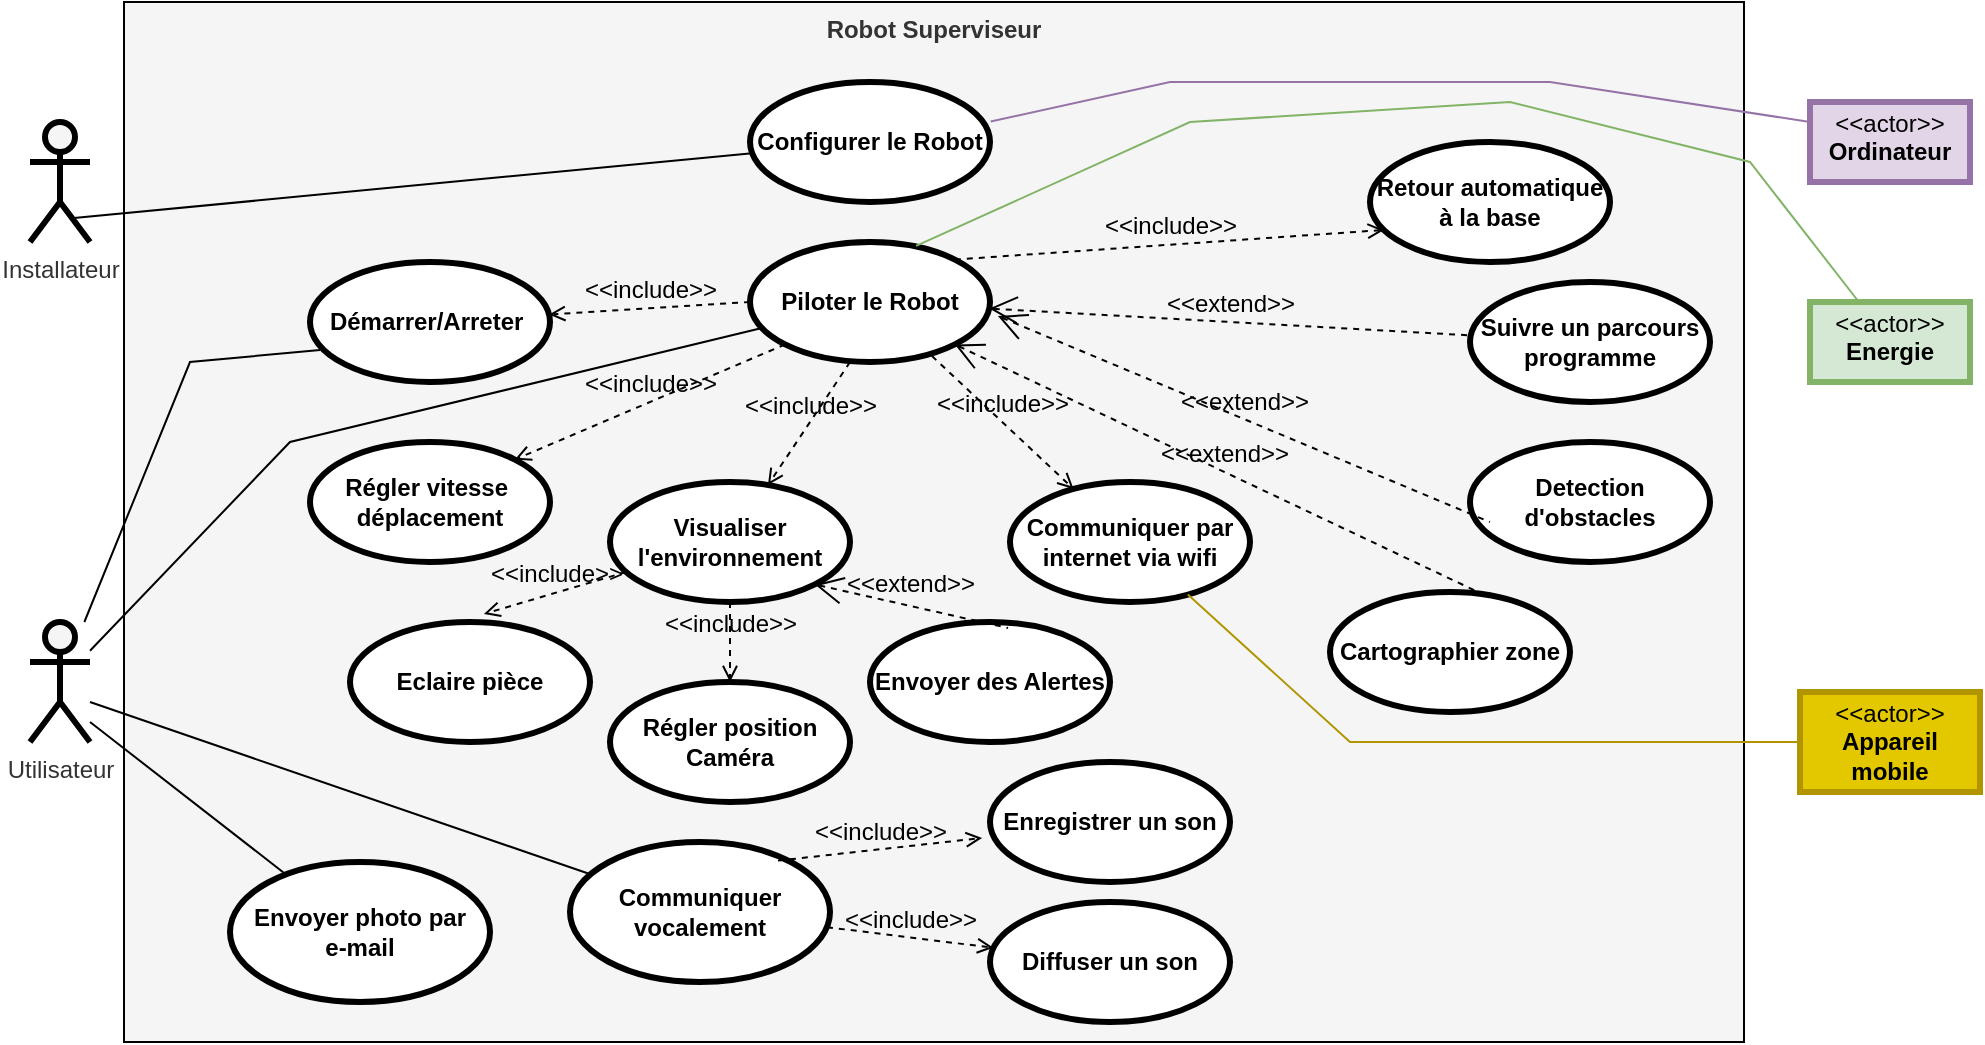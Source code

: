 <mxfile version="22.1.18" type="github">
  <diagram name="Page-1" id="929967ad-93f9-6ef4-fab6-5d389245f69c">
    <mxGraphModel dx="880" dy="502" grid="1" gridSize="10" guides="1" tooltips="1" connect="1" arrows="1" fold="1" page="1" pageScale="1.5" pageWidth="1169" pageHeight="826" background="none" math="0" shadow="0">
      <root>
        <mxCell id="0" style=";html=1;" />
        <mxCell id="1" style=";html=1;" parent="0" />
        <mxCell id="1672d66443f91eb5-13" style="edgeStyle=orthogonalEdgeStyle;rounded=0;html=1;jettySize=auto;orthogonalLoop=1;endArrow=circlePlus;endFill=0;" parent="1" source="1672d66443f91eb5-4" edge="1">
          <mxGeometry relative="1" as="geometry">
            <Array as="points">
              <mxPoint x="477" y="485" />
              <mxPoint x="517" y="485" />
            </Array>
            <mxPoint x="517" y="445" as="targetPoint" />
          </mxGeometry>
        </mxCell>
        <mxCell id="1672d66443f91eb5-15" style="edgeStyle=orthogonalEdgeStyle;rounded=0;html=1;endArrow=circlePlus;endFill=0;jettySize=auto;orthogonalLoop=1;" parent="1" source="1672d66443f91eb5-5" edge="1">
          <mxGeometry relative="1" as="geometry">
            <Array as="points">
              <mxPoint x="717" y="485" />
              <mxPoint x="517" y="485" />
            </Array>
            <mxPoint x="517" y="445" as="targetPoint" />
          </mxGeometry>
        </mxCell>
        <mxCell id="1672d66443f91eb5-21" style="edgeStyle=none;rounded=0;html=1;dashed=1;endArrow=none;endFill=0;jettySize=auto;orthogonalLoop=1;" parent="1" target="1672d66443f91eb5-9" edge="1">
          <mxGeometry relative="1" as="geometry">
            <mxPoint x="1137.417" y="605" as="sourcePoint" />
          </mxGeometry>
        </mxCell>
        <mxCell id="1672d66443f91eb5-16" style="edgeStyle=orthogonalEdgeStyle;rounded=0;html=1;endArrow=circlePlus;endFill=0;jettySize=auto;orthogonalLoop=1;entryX=0.25;entryY=1;" parent="1" source="1672d66443f91eb5-7" edge="1">
          <mxGeometry relative="1" as="geometry">
            <Array as="points">
              <mxPoint x="627" y="635" />
              <mxPoint x="677" y="635" />
            </Array>
            <mxPoint x="677" y="605" as="targetPoint" />
          </mxGeometry>
        </mxCell>
        <mxCell id="1672d66443f91eb5-17" style="edgeStyle=orthogonalEdgeStyle;rounded=0;html=1;endArrow=circlePlus;endFill=0;jettySize=auto;orthogonalLoop=1;entryX=0.5;entryY=1;" parent="1" source="1672d66443f91eb5-8" edge="1">
          <mxGeometry relative="1" as="geometry">
            <Array as="points">
              <mxPoint x="817" y="635" />
              <mxPoint x="717" y="635" />
            </Array>
            <mxPoint x="717" y="605" as="targetPoint" />
          </mxGeometry>
        </mxCell>
        <mxCell id="1672d66443f91eb5-18" style="edgeStyle=orthogonalEdgeStyle;rounded=0;html=1;endArrow=circlePlus;endFill=0;jettySize=auto;orthogonalLoop=1;entryX=0.75;entryY=1;" parent="1" source="1672d66443f91eb5-9" edge="1">
          <mxGeometry relative="1" as="geometry">
            <Array as="points">
              <mxPoint x="1017" y="625" />
              <mxPoint x="757" y="625" />
            </Array>
            <mxPoint x="757" y="605" as="targetPoint" />
          </mxGeometry>
        </mxCell>
        <mxCell id="1672d66443f91eb5-22" style="edgeStyle=none;rounded=0;html=1;dashed=1;endArrow=none;endFill=0;jettySize=auto;orthogonalLoop=1;" parent="1" source="1672d66443f91eb5-9" edge="1">
          <mxGeometry relative="1" as="geometry">
            <mxPoint x="1017" y="425" as="targetPoint" />
          </mxGeometry>
        </mxCell>
        <mxCell id="1672d66443f91eb5-14" style="edgeStyle=orthogonalEdgeStyle;rounded=0;html=1;endArrow=circlePlus;endFill=0;jettySize=auto;orthogonalLoop=1;" parent="1" source="1672d66443f91eb5-10" edge="1">
          <mxGeometry relative="1" as="geometry">
            <Array as="points">
              <mxPoint x="477" y="755" />
              <mxPoint x="477" y="755" />
            </Array>
            <mxPoint x="477" y="615" as="targetPoint" />
          </mxGeometry>
        </mxCell>
        <mxCell id="1672d66443f91eb5-19" style="rounded=0;html=1;endArrow=none;endFill=0;jettySize=auto;orthogonalLoop=1;dashed=1;" parent="1" source="1672d66443f91eb5-11" edge="1">
          <mxGeometry relative="1" as="geometry">
            <mxPoint x="1000.03" y="725" as="targetPoint" />
          </mxGeometry>
        </mxCell>
        <mxCell id="1672d66443f91eb5-20" style="edgeStyle=none;rounded=0;html=1;dashed=1;endArrow=none;endFill=0;jettySize=auto;orthogonalLoop=1;" parent="1" source="1672d66443f91eb5-12" edge="1">
          <mxGeometry relative="1" as="geometry">
            <mxPoint x="1187" y="605" as="targetPoint" />
          </mxGeometry>
        </mxCell>
        <mxCell id="4kNYMC04XQmc-QiYpeIS-1" value="Robot Superviseur" style="shape=rect;html=1;verticalAlign=top;fontStyle=1;whiteSpace=wrap;align=center;fillColor=#f5f5f5;fontColor=#333333;strokeColor=#000000;" vertex="1" parent="1">
          <mxGeometry x="67" y="10" width="810" height="520" as="geometry" />
        </mxCell>
        <mxCell id="4kNYMC04XQmc-QiYpeIS-2" value="Installateur" style="shape=umlActor;html=1;verticalLabelPosition=bottom;verticalAlign=top;align=center;strokeWidth=3;fillColor=#f5f5f5;strokeColor=#000000;fontColor=#333333;" vertex="1" parent="1">
          <mxGeometry x="20" y="70" width="30" height="60" as="geometry" />
        </mxCell>
        <mxCell id="4kNYMC04XQmc-QiYpeIS-7" value="Configurer le Robot" style="shape=ellipse;html=1;strokeWidth=3;fontStyle=1;whiteSpace=wrap;align=center;perimeter=ellipsePerimeter;" vertex="1" parent="1">
          <mxGeometry x="380" y="50" width="120" height="60" as="geometry" />
        </mxCell>
        <mxCell id="4kNYMC04XQmc-QiYpeIS-8" value="Visualiser l&#39;environnement" style="shape=ellipse;html=1;strokeWidth=3;fontStyle=1;whiteSpace=wrap;align=center;perimeter=ellipsePerimeter;" vertex="1" parent="1">
          <mxGeometry x="310" y="250" width="120" height="60" as="geometry" />
        </mxCell>
        <mxCell id="4kNYMC04XQmc-QiYpeIS-9" value="Retour automatique à la base" style="shape=ellipse;html=1;strokeWidth=3;fontStyle=1;whiteSpace=wrap;align=center;perimeter=ellipsePerimeter;" vertex="1" parent="1">
          <mxGeometry x="690" y="80" width="120" height="60" as="geometry" />
        </mxCell>
        <mxCell id="4kNYMC04XQmc-QiYpeIS-10" value="Detection d&#39;obstacles" style="shape=ellipse;html=1;strokeWidth=3;fontStyle=1;whiteSpace=wrap;align=center;perimeter=ellipsePerimeter;" vertex="1" parent="1">
          <mxGeometry x="740" y="230" width="120" height="60" as="geometry" />
        </mxCell>
        <mxCell id="4kNYMC04XQmc-QiYpeIS-11" value="Régler position Caméra" style="shape=ellipse;html=1;strokeWidth=3;fontStyle=1;whiteSpace=wrap;align=center;perimeter=ellipsePerimeter;" vertex="1" parent="1">
          <mxGeometry x="310" y="350" width="120" height="60" as="geometry" />
        </mxCell>
        <mxCell id="4kNYMC04XQmc-QiYpeIS-12" value="Régler vitesse&amp;nbsp; déplacement" style="shape=ellipse;html=1;strokeWidth=3;fontStyle=1;whiteSpace=wrap;align=center;perimeter=ellipsePerimeter;" vertex="1" parent="1">
          <mxGeometry x="160" y="230" width="120" height="60" as="geometry" />
        </mxCell>
        <mxCell id="4kNYMC04XQmc-QiYpeIS-13" value="Piloter le Robot" style="shape=ellipse;html=1;strokeWidth=3;fontStyle=1;whiteSpace=wrap;align=center;perimeter=ellipsePerimeter;" vertex="1" parent="1">
          <mxGeometry x="380" y="130" width="120" height="60" as="geometry" />
        </mxCell>
        <mxCell id="4kNYMC04XQmc-QiYpeIS-14" value="Suivre un parcours programme" style="shape=ellipse;html=1;strokeWidth=3;fontStyle=1;whiteSpace=wrap;align=center;perimeter=ellipsePerimeter;" vertex="1" parent="1">
          <mxGeometry x="740" y="150" width="120" height="60" as="geometry" />
        </mxCell>
        <mxCell id="4kNYMC04XQmc-QiYpeIS-15" value="Eclaire pièce" style="shape=ellipse;html=1;strokeWidth=3;fontStyle=1;whiteSpace=wrap;align=center;perimeter=ellipsePerimeter;" vertex="1" parent="1">
          <mxGeometry x="180" y="320" width="120" height="60" as="geometry" />
        </mxCell>
        <mxCell id="4kNYMC04XQmc-QiYpeIS-16" value="Communiquer vocalement" style="shape=ellipse;html=1;strokeWidth=3;fontStyle=1;whiteSpace=wrap;align=center;perimeter=ellipsePerimeter;" vertex="1" parent="1">
          <mxGeometry x="290" y="430" width="130" height="70" as="geometry" />
        </mxCell>
        <mxCell id="4kNYMC04XQmc-QiYpeIS-17" value="Envoyer photo par &lt;br&gt;e-mail" style="shape=ellipse;html=1;strokeWidth=3;fontStyle=1;whiteSpace=wrap;align=center;perimeter=ellipsePerimeter;" vertex="1" parent="1">
          <mxGeometry x="120" y="440" width="130" height="70" as="geometry" />
        </mxCell>
        <mxCell id="4kNYMC04XQmc-QiYpeIS-18" value="Enregistrer un son" style="shape=ellipse;html=1;strokeWidth=3;fontStyle=1;whiteSpace=wrap;align=center;perimeter=ellipsePerimeter;" vertex="1" parent="1">
          <mxGeometry x="500" y="390" width="120" height="60" as="geometry" />
        </mxCell>
        <mxCell id="4kNYMC04XQmc-QiYpeIS-19" value="Diffuser un son" style="shape=ellipse;html=1;strokeWidth=3;fontStyle=1;whiteSpace=wrap;align=center;perimeter=ellipsePerimeter;" vertex="1" parent="1">
          <mxGeometry x="500" y="460" width="120" height="60" as="geometry" />
        </mxCell>
        <mxCell id="4kNYMC04XQmc-QiYpeIS-20" value="Démarrer/Arreter&amp;nbsp;" style="shape=ellipse;html=1;strokeWidth=3;fontStyle=1;whiteSpace=wrap;align=center;perimeter=ellipsePerimeter;strokeColor=default;verticalAlign=middle;fontFamily=Helvetica;fontSize=12;fontColor=default;fillColor=default;" vertex="1" parent="1">
          <mxGeometry x="160" y="140" width="120" height="60" as="geometry" />
        </mxCell>
        <mxCell id="4kNYMC04XQmc-QiYpeIS-21" value="Envoyer des Alertes" style="shape=ellipse;html=1;strokeWidth=3;fontStyle=1;whiteSpace=wrap;align=center;perimeter=ellipsePerimeter;strokeColor=default;verticalAlign=middle;fontFamily=Helvetica;fontSize=12;fontColor=default;fillColor=default;" vertex="1" parent="1">
          <mxGeometry x="440" y="320" width="120" height="60" as="geometry" />
        </mxCell>
        <mxCell id="4kNYMC04XQmc-QiYpeIS-23" value="Utilisateur" style="shape=umlActor;html=1;verticalLabelPosition=bottom;verticalAlign=top;align=center;strokeColor=#000000;strokeWidth=3;fontFamily=Helvetica;fontSize=12;fillColor=#f5f5f5;fontColor=#333333;" vertex="1" parent="1">
          <mxGeometry x="20" y="320" width="30" height="60" as="geometry" />
        </mxCell>
        <mxCell id="4kNYMC04XQmc-QiYpeIS-27" value="" style="edgeStyle=none;html=1;endArrow=none;verticalAlign=bottom;rounded=0;fontFamily=Helvetica;fontSize=12;fontColor=default;exitX=0.733;exitY=0.8;exitDx=0;exitDy=0;exitPerimeter=0;" edge="1" parent="1" source="4kNYMC04XQmc-QiYpeIS-2" target="4kNYMC04XQmc-QiYpeIS-7">
          <mxGeometry width="160" relative="1" as="geometry">
            <mxPoint x="40" y="180" as="sourcePoint" />
            <mxPoint x="200" y="180" as="targetPoint" />
          </mxGeometry>
        </mxCell>
        <mxCell id="4kNYMC04XQmc-QiYpeIS-28" value="" style="edgeStyle=none;html=1;endArrow=none;verticalAlign=bottom;rounded=0;fontFamily=Helvetica;fontSize=12;fontColor=default;" edge="1" parent="1" source="4kNYMC04XQmc-QiYpeIS-23" target="4kNYMC04XQmc-QiYpeIS-13">
          <mxGeometry width="160" relative="1" as="geometry">
            <mxPoint x="370" y="280" as="sourcePoint" />
            <mxPoint x="530" y="280" as="targetPoint" />
            <Array as="points">
              <mxPoint x="150" y="230" />
            </Array>
          </mxGeometry>
        </mxCell>
        <mxCell id="4kNYMC04XQmc-QiYpeIS-29" value="" style="edgeStyle=none;html=1;endArrow=none;verticalAlign=bottom;rounded=0;fontFamily=Helvetica;fontSize=12;fontColor=default;" edge="1" parent="1" target="4kNYMC04XQmc-QiYpeIS-17">
          <mxGeometry width="160" relative="1" as="geometry">
            <mxPoint x="50" y="370" as="sourcePoint" />
            <mxPoint x="200" y="360" as="targetPoint" />
          </mxGeometry>
        </mxCell>
        <mxCell id="4kNYMC04XQmc-QiYpeIS-30" value="" style="edgeStyle=none;html=1;endArrow=none;verticalAlign=bottom;rounded=0;fontFamily=Helvetica;fontSize=12;fontColor=default;" edge="1" parent="1" target="4kNYMC04XQmc-QiYpeIS-16">
          <mxGeometry width="160" relative="1" as="geometry">
            <mxPoint x="50" y="360" as="sourcePoint" />
            <mxPoint x="200" y="360" as="targetPoint" />
          </mxGeometry>
        </mxCell>
        <mxCell id="4kNYMC04XQmc-QiYpeIS-32" value="&amp;lt;&amp;lt;include&amp;gt;&amp;gt;" style="edgeStyle=none;html=1;endArrow=open;verticalAlign=bottom;dashed=1;labelBackgroundColor=none;rounded=0;fontFamily=Helvetica;fontSize=12;fontColor=default;exitX=0.417;exitY=1;exitDx=0;exitDy=0;exitPerimeter=0;" edge="1" parent="1" source="4kNYMC04XQmc-QiYpeIS-13" target="4kNYMC04XQmc-QiYpeIS-8">
          <mxGeometry width="160" relative="1" as="geometry">
            <mxPoint x="370" y="280" as="sourcePoint" />
            <mxPoint x="530" y="280" as="targetPoint" />
          </mxGeometry>
        </mxCell>
        <mxCell id="4kNYMC04XQmc-QiYpeIS-33" value="&amp;lt;&amp;lt;include&amp;gt;&amp;gt;" style="edgeStyle=none;html=1;endArrow=open;verticalAlign=bottom;dashed=1;labelBackgroundColor=none;rounded=0;fontFamily=Helvetica;fontSize=12;fontColor=default;" edge="1" parent="1" source="4kNYMC04XQmc-QiYpeIS-8" target="4kNYMC04XQmc-QiYpeIS-11">
          <mxGeometry width="160" relative="1" as="geometry">
            <mxPoint x="480" y="250" as="sourcePoint" />
            <mxPoint x="487" y="320" as="targetPoint" />
          </mxGeometry>
        </mxCell>
        <mxCell id="4kNYMC04XQmc-QiYpeIS-34" value="&amp;lt;&amp;lt;include&amp;gt;&amp;gt;" style="edgeStyle=none;html=1;endArrow=open;verticalAlign=bottom;dashed=1;labelBackgroundColor=none;rounded=0;fontFamily=Helvetica;fontSize=12;fontColor=default;entryX=0.558;entryY=-0.067;entryDx=0;entryDy=0;entryPerimeter=0;" edge="1" parent="1" source="4kNYMC04XQmc-QiYpeIS-8" target="4kNYMC04XQmc-QiYpeIS-15">
          <mxGeometry width="160" relative="1" as="geometry">
            <mxPoint x="370" y="280" as="sourcePoint" />
            <mxPoint x="260" y="330" as="targetPoint" />
          </mxGeometry>
        </mxCell>
        <mxCell id="4kNYMC04XQmc-QiYpeIS-35" value="&amp;lt;&amp;lt;include&amp;gt;&amp;gt;" style="edgeStyle=none;html=1;endArrow=open;verticalAlign=bottom;dashed=1;labelBackgroundColor=none;rounded=0;fontFamily=Helvetica;fontSize=12;fontColor=default;exitX=0;exitY=1;exitDx=0;exitDy=0;entryX=1;entryY=0;entryDx=0;entryDy=0;" edge="1" parent="1" source="4kNYMC04XQmc-QiYpeIS-13" target="4kNYMC04XQmc-QiYpeIS-12">
          <mxGeometry width="160" relative="1" as="geometry">
            <mxPoint x="370" y="280" as="sourcePoint" />
            <mxPoint x="530" y="280" as="targetPoint" />
          </mxGeometry>
        </mxCell>
        <mxCell id="4kNYMC04XQmc-QiYpeIS-37" value="" style="edgeStyle=none;html=1;endArrow=none;verticalAlign=bottom;rounded=0;fontFamily=Helvetica;fontSize=12;fontColor=default;entryX=0.042;entryY=0.733;entryDx=0;entryDy=0;entryPerimeter=0;" edge="1" parent="1" source="4kNYMC04XQmc-QiYpeIS-23" target="4kNYMC04XQmc-QiYpeIS-20">
          <mxGeometry width="160" relative="1" as="geometry">
            <mxPoint x="370" y="280" as="sourcePoint" />
            <mxPoint x="200" y="220" as="targetPoint" />
            <Array as="points">
              <mxPoint x="100" y="190" />
            </Array>
          </mxGeometry>
        </mxCell>
        <mxCell id="4kNYMC04XQmc-QiYpeIS-39" value="&amp;lt;&amp;lt;include&amp;gt;&amp;gt;" style="edgeStyle=none;html=1;endArrow=open;verticalAlign=bottom;dashed=1;labelBackgroundColor=none;rounded=0;fontFamily=Helvetica;fontSize=12;fontColor=default;exitX=0;exitY=0.5;exitDx=0;exitDy=0;" edge="1" parent="1" source="4kNYMC04XQmc-QiYpeIS-13" target="4kNYMC04XQmc-QiYpeIS-20">
          <mxGeometry width="160" relative="1" as="geometry">
            <mxPoint x="370" y="280" as="sourcePoint" />
            <mxPoint x="530" y="280" as="targetPoint" />
          </mxGeometry>
        </mxCell>
        <mxCell id="4kNYMC04XQmc-QiYpeIS-40" value="&amp;lt;&amp;lt;extend&amp;gt;&amp;gt;" style="edgeStyle=none;html=1;startArrow=open;endArrow=none;startSize=12;verticalAlign=bottom;dashed=1;labelBackgroundColor=none;rounded=0;fontFamily=Helvetica;fontSize=12;fontColor=default;" edge="1" parent="1" source="4kNYMC04XQmc-QiYpeIS-13" target="4kNYMC04XQmc-QiYpeIS-14">
          <mxGeometry width="160" relative="1" as="geometry">
            <mxPoint x="370" y="280" as="sourcePoint" />
            <mxPoint x="530" y="280" as="targetPoint" />
          </mxGeometry>
        </mxCell>
        <mxCell id="4kNYMC04XQmc-QiYpeIS-41" value="&amp;lt;&amp;lt;extend&amp;gt;&amp;gt;" style="edgeStyle=none;html=1;startArrow=open;endArrow=none;startSize=12;verticalAlign=bottom;dashed=1;labelBackgroundColor=none;rounded=0;fontFamily=Helvetica;fontSize=12;fontColor=default;entryX=0.083;entryY=0.667;entryDx=0;entryDy=0;entryPerimeter=0;exitX=1.033;exitY=0.617;exitDx=0;exitDy=0;exitPerimeter=0;" edge="1" parent="1" source="4kNYMC04XQmc-QiYpeIS-13" target="4kNYMC04XQmc-QiYpeIS-10">
          <mxGeometry width="160" relative="1" as="geometry">
            <mxPoint x="530" y="200" as="sourcePoint" />
            <mxPoint x="640" y="170" as="targetPoint" />
          </mxGeometry>
        </mxCell>
        <mxCell id="4kNYMC04XQmc-QiYpeIS-42" value="&amp;lt;&amp;lt;include&amp;gt;&amp;gt;" style="edgeStyle=none;html=1;endArrow=open;verticalAlign=bottom;dashed=1;labelBackgroundColor=none;rounded=0;fontFamily=Helvetica;fontSize=12;fontColor=default;exitX=1;exitY=0;exitDx=0;exitDy=0;entryX=0.058;entryY=0.733;entryDx=0;entryDy=0;entryPerimeter=0;" edge="1" parent="1" source="4kNYMC04XQmc-QiYpeIS-13" target="4kNYMC04XQmc-QiYpeIS-9">
          <mxGeometry width="160" relative="1" as="geometry">
            <mxPoint x="370" y="280" as="sourcePoint" />
            <mxPoint x="530" y="280" as="targetPoint" />
          </mxGeometry>
        </mxCell>
        <mxCell id="4kNYMC04XQmc-QiYpeIS-43" value="&amp;lt;&amp;lt;include&amp;gt;&amp;gt;" style="edgeStyle=none;html=1;endArrow=open;verticalAlign=bottom;dashed=1;labelBackgroundColor=none;rounded=0;fontFamily=Helvetica;fontSize=12;fontColor=default;exitX=0.8;exitY=0.133;exitDx=0;exitDy=0;exitPerimeter=0;entryX=-0.033;entryY=0.633;entryDx=0;entryDy=0;entryPerimeter=0;" edge="1" parent="1" source="4kNYMC04XQmc-QiYpeIS-16" target="4kNYMC04XQmc-QiYpeIS-18">
          <mxGeometry width="160" relative="1" as="geometry">
            <mxPoint x="450" y="390" as="sourcePoint" />
            <mxPoint x="610" y="390" as="targetPoint" />
          </mxGeometry>
        </mxCell>
        <mxCell id="4kNYMC04XQmc-QiYpeIS-45" value="&amp;lt;&amp;lt;include&amp;gt;&amp;gt;" style="edgeStyle=none;html=1;endArrow=open;verticalAlign=bottom;dashed=1;labelBackgroundColor=none;rounded=0;fontFamily=Helvetica;fontSize=12;fontColor=default;" edge="1" parent="1" source="4kNYMC04XQmc-QiYpeIS-16" target="4kNYMC04XQmc-QiYpeIS-19">
          <mxGeometry width="160" relative="1" as="geometry">
            <mxPoint x="550" y="440" as="sourcePoint" />
            <mxPoint x="710" y="440" as="targetPoint" />
          </mxGeometry>
        </mxCell>
        <mxCell id="4kNYMC04XQmc-QiYpeIS-47" value="&amp;lt;&amp;lt;extend&amp;gt;&amp;gt;" style="edgeStyle=none;html=1;startArrow=open;endArrow=none;startSize=12;verticalAlign=bottom;dashed=1;labelBackgroundColor=none;rounded=0;fontFamily=Helvetica;fontSize=12;fontColor=default;entryX=0.575;entryY=0.05;entryDx=0;entryDy=0;entryPerimeter=0;exitX=1;exitY=1;exitDx=0;exitDy=0;" edge="1" parent="1" source="4kNYMC04XQmc-QiYpeIS-8" target="4kNYMC04XQmc-QiYpeIS-21">
          <mxGeometry x="-0.023" y="2" width="160" relative="1" as="geometry">
            <mxPoint x="370" y="280" as="sourcePoint" />
            <mxPoint x="530" y="280" as="targetPoint" />
            <mxPoint as="offset" />
          </mxGeometry>
        </mxCell>
        <mxCell id="4kNYMC04XQmc-QiYpeIS-48" value="&amp;lt;&amp;lt;extend&amp;gt;&amp;gt;" style="edgeStyle=none;html=1;startArrow=open;endArrow=none;startSize=12;verticalAlign=bottom;dashed=1;labelBackgroundColor=none;rounded=0;fontFamily=Helvetica;fontSize=12;fontColor=default;entryX=0.677;entryY=0.057;entryDx=0;entryDy=0;entryPerimeter=0;exitX=1;exitY=1;exitDx=0;exitDy=0;" edge="1" parent="1" source="4kNYMC04XQmc-QiYpeIS-13" target="4kNYMC04XQmc-QiYpeIS-22">
          <mxGeometry width="160" relative="1" as="geometry">
            <mxPoint x="370" y="280" as="sourcePoint" />
            <mxPoint x="530" y="280" as="targetPoint" />
          </mxGeometry>
        </mxCell>
        <mxCell id="4kNYMC04XQmc-QiYpeIS-22" value="Cartographier zone" style="shape=ellipse;html=1;strokeWidth=3;fontStyle=1;whiteSpace=wrap;align=center;perimeter=ellipsePerimeter;" vertex="1" parent="1">
          <mxGeometry x="670" y="305" width="120" height="60" as="geometry" />
        </mxCell>
        <mxCell id="4kNYMC04XQmc-QiYpeIS-52" value="Communiquer par internet via wifi" style="shape=ellipse;html=1;strokeWidth=3;fontStyle=1;whiteSpace=wrap;align=center;perimeter=ellipsePerimeter;strokeColor=default;verticalAlign=middle;fontFamily=Helvetica;fontSize=12;fontColor=default;fillColor=default;" vertex="1" parent="1">
          <mxGeometry x="510" y="250" width="120" height="60" as="geometry" />
        </mxCell>
        <mxCell id="4kNYMC04XQmc-QiYpeIS-55" value="&amp;lt;&amp;lt;include&amp;gt;&amp;gt;" style="edgeStyle=none;html=1;endArrow=open;verticalAlign=bottom;dashed=1;labelBackgroundColor=none;rounded=0;fontFamily=Helvetica;fontSize=12;fontColor=default;exitX=0.758;exitY=0.95;exitDx=0;exitDy=0;exitPerimeter=0;" edge="1" parent="1" source="4kNYMC04XQmc-QiYpeIS-13" target="4kNYMC04XQmc-QiYpeIS-52">
          <mxGeometry width="160" relative="1" as="geometry">
            <mxPoint x="450" y="180" as="sourcePoint" />
            <mxPoint x="530" y="280" as="targetPoint" />
          </mxGeometry>
        </mxCell>
        <mxCell id="4kNYMC04XQmc-QiYpeIS-56" value="&lt;p style=&quot;margin:0px;margin-top:4px;text-align:center;&quot;&gt;&amp;lt;&amp;lt;actor&amp;gt;&amp;gt;&lt;br&gt;&lt;b&gt;Ordinateur&lt;/b&gt;&lt;/p&gt;" style="shape=rect;html=1;overflow=fill;html=1;whiteSpace=wrap;align=center;strokeColor=#9673a6;strokeWidth=3;verticalAlign=middle;fontFamily=Helvetica;fontSize=12;fillColor=#e1d5e7;" vertex="1" parent="1">
          <mxGeometry x="910" y="60" width="80" height="40" as="geometry" />
        </mxCell>
        <mxCell id="4kNYMC04XQmc-QiYpeIS-57" value="&lt;p style=&quot;margin:0px;margin-top:4px;text-align:center;&quot;&gt;&amp;lt;&amp;lt;actor&amp;gt;&amp;gt;&lt;br&gt;&lt;b&gt;Energie&lt;/b&gt;&lt;/p&gt;" style="shape=rect;html=1;overflow=fill;html=1;whiteSpace=wrap;align=center;strokeColor=#82b366;strokeWidth=3;verticalAlign=middle;fontFamily=Helvetica;fontSize=12;fillColor=#d5e8d4;" vertex="1" parent="1">
          <mxGeometry x="910" y="160" width="80" height="40" as="geometry" />
        </mxCell>
        <mxCell id="4kNYMC04XQmc-QiYpeIS-58" value="" style="edgeStyle=none;html=1;endArrow=none;verticalAlign=bottom;rounded=0;fontFamily=Helvetica;fontSize=12;fontColor=default;exitX=0.535;exitY=0.115;exitDx=0;exitDy=0;exitPerimeter=0;entryX=0;entryY=0.25;entryDx=0;entryDy=0;fillColor=#e1d5e7;strokeColor=#9673a6;" edge="1" parent="1" source="4kNYMC04XQmc-QiYpeIS-1" target="4kNYMC04XQmc-QiYpeIS-56">
          <mxGeometry width="160" relative="1" as="geometry">
            <mxPoint x="510" y="220" as="sourcePoint" />
            <mxPoint x="670" y="220" as="targetPoint" />
            <Array as="points">
              <mxPoint x="590" y="50" />
              <mxPoint x="780" y="50" />
            </Array>
          </mxGeometry>
        </mxCell>
        <mxCell id="4kNYMC04XQmc-QiYpeIS-60" value="" style="edgeStyle=none;html=1;endArrow=none;verticalAlign=bottom;rounded=0;fontFamily=Helvetica;fontSize=12;fontColor=default;exitX=0.692;exitY=0.033;exitDx=0;exitDy=0;exitPerimeter=0;fillColor=#d5e8d4;strokeColor=#82b366;" edge="1" parent="1" source="4kNYMC04XQmc-QiYpeIS-13" target="4kNYMC04XQmc-QiYpeIS-57">
          <mxGeometry width="160" relative="1" as="geometry">
            <mxPoint x="480" y="130" as="sourcePoint" />
            <mxPoint x="670" y="220" as="targetPoint" />
            <Array as="points">
              <mxPoint x="600" y="70" />
              <mxPoint x="760" y="60" />
              <mxPoint x="880" y="90" />
            </Array>
          </mxGeometry>
        </mxCell>
        <mxCell id="4kNYMC04XQmc-QiYpeIS-61" value="" style="edgeStyle=none;html=1;endArrow=none;verticalAlign=bottom;rounded=0;fontFamily=Helvetica;fontSize=12;fontColor=default;fillColor=#e3c800;strokeColor=#B09500;" edge="1" parent="1" source="4kNYMC04XQmc-QiYpeIS-52" target="4kNYMC04XQmc-QiYpeIS-62">
          <mxGeometry width="160" relative="1" as="geometry">
            <mxPoint x="640" y="400" as="sourcePoint" />
            <mxPoint x="800" y="400" as="targetPoint" />
            <Array as="points">
              <mxPoint x="680" y="380" />
            </Array>
          </mxGeometry>
        </mxCell>
        <mxCell id="4kNYMC04XQmc-QiYpeIS-62" value="&lt;p style=&quot;margin:0px;margin-top:4px;text-align:center;&quot;&gt;&amp;lt;&amp;lt;actor&amp;gt;&amp;gt;&lt;br&gt;&lt;b&gt;Appareil mobile&lt;/b&gt;&lt;/p&gt;" style="shape=rect;html=1;overflow=fill;html=1;whiteSpace=wrap;align=center;strokeColor=#B09500;strokeWidth=3;verticalAlign=middle;fontFamily=Helvetica;fontSize=12;fontColor=#000000;fillColor=#e3c800;" vertex="1" parent="1">
          <mxGeometry x="905" y="355" width="90" height="50" as="geometry" />
        </mxCell>
      </root>
    </mxGraphModel>
  </diagram>
</mxfile>
